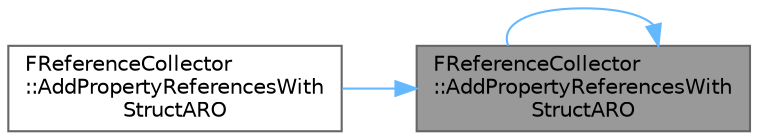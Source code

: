 digraph "FReferenceCollector::AddPropertyReferencesWithStructARO"
{
 // INTERACTIVE_SVG=YES
 // LATEX_PDF_SIZE
  bgcolor="transparent";
  edge [fontname=Helvetica,fontsize=10,labelfontname=Helvetica,labelfontsize=10];
  node [fontname=Helvetica,fontsize=10,shape=box,height=0.2,width=0.4];
  rankdir="RL";
  Node1 [id="Node000001",label="FReferenceCollector\l::AddPropertyReferencesWith\lStructARO",height=0.2,width=0.4,color="gray40", fillcolor="grey60", style="filled", fontcolor="black",tooltip="Same as AddPropertyReferences but also calls AddStructReferencedObjects on Struct and all nested stru..."];
  Node1 -> Node2 [id="edge1_Node000001_Node000002",dir="back",color="steelblue1",style="solid",tooltip=" "];
  Node2 [id="Node000002",label="FReferenceCollector\l::AddPropertyReferencesWith\lStructARO",height=0.2,width=0.4,color="grey40", fillcolor="white", style="filled",URL="$d9/d05/classFReferenceCollector.html#a48b53213d9320181e22c3133b10f6e32",tooltip="Same as AddPropertyReferences but also calls AddStructReferencedObjects on all nested structs."];
  Node1 -> Node1 [id="edge2_Node000001_Node000001",dir="back",color="steelblue1",style="solid",tooltip=" "];
}
